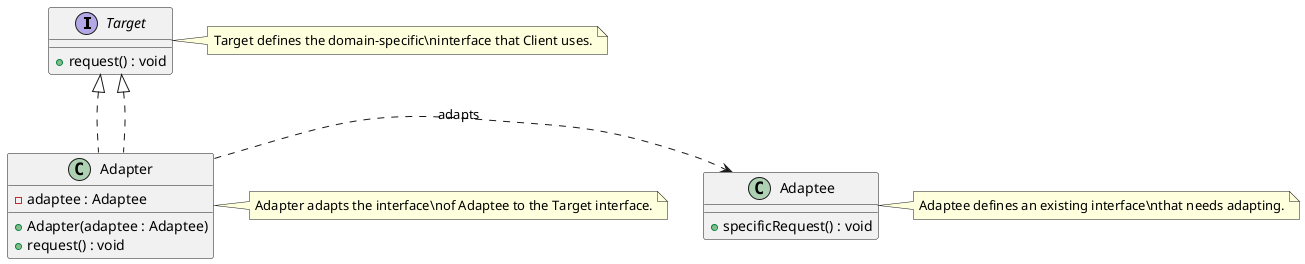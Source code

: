 @startuml AdapterPatternClassDiagram

' Target Interface
interface Target {
  +request() : void
}

' Adaptee Class
class Adaptee {
  +specificRequest() : void
}

' Adapter Class
class Adapter implements Target {
  -adaptee : Adaptee
  +Adapter(adaptee : Adaptee)
  +request() : void
}

' Relationships
Adapter .right.> Adaptee : adapts
Target <|.. Adapter

note right of Target
  Target defines the domain-specific\ninterface that Client uses.
end note

note right of Adaptee
  Adaptee defines an existing interface\nthat needs adapting.
end note

note right of Adapter
  Adapter adapts the interface\nof Adaptee to the Target interface.
end note

@enduml
